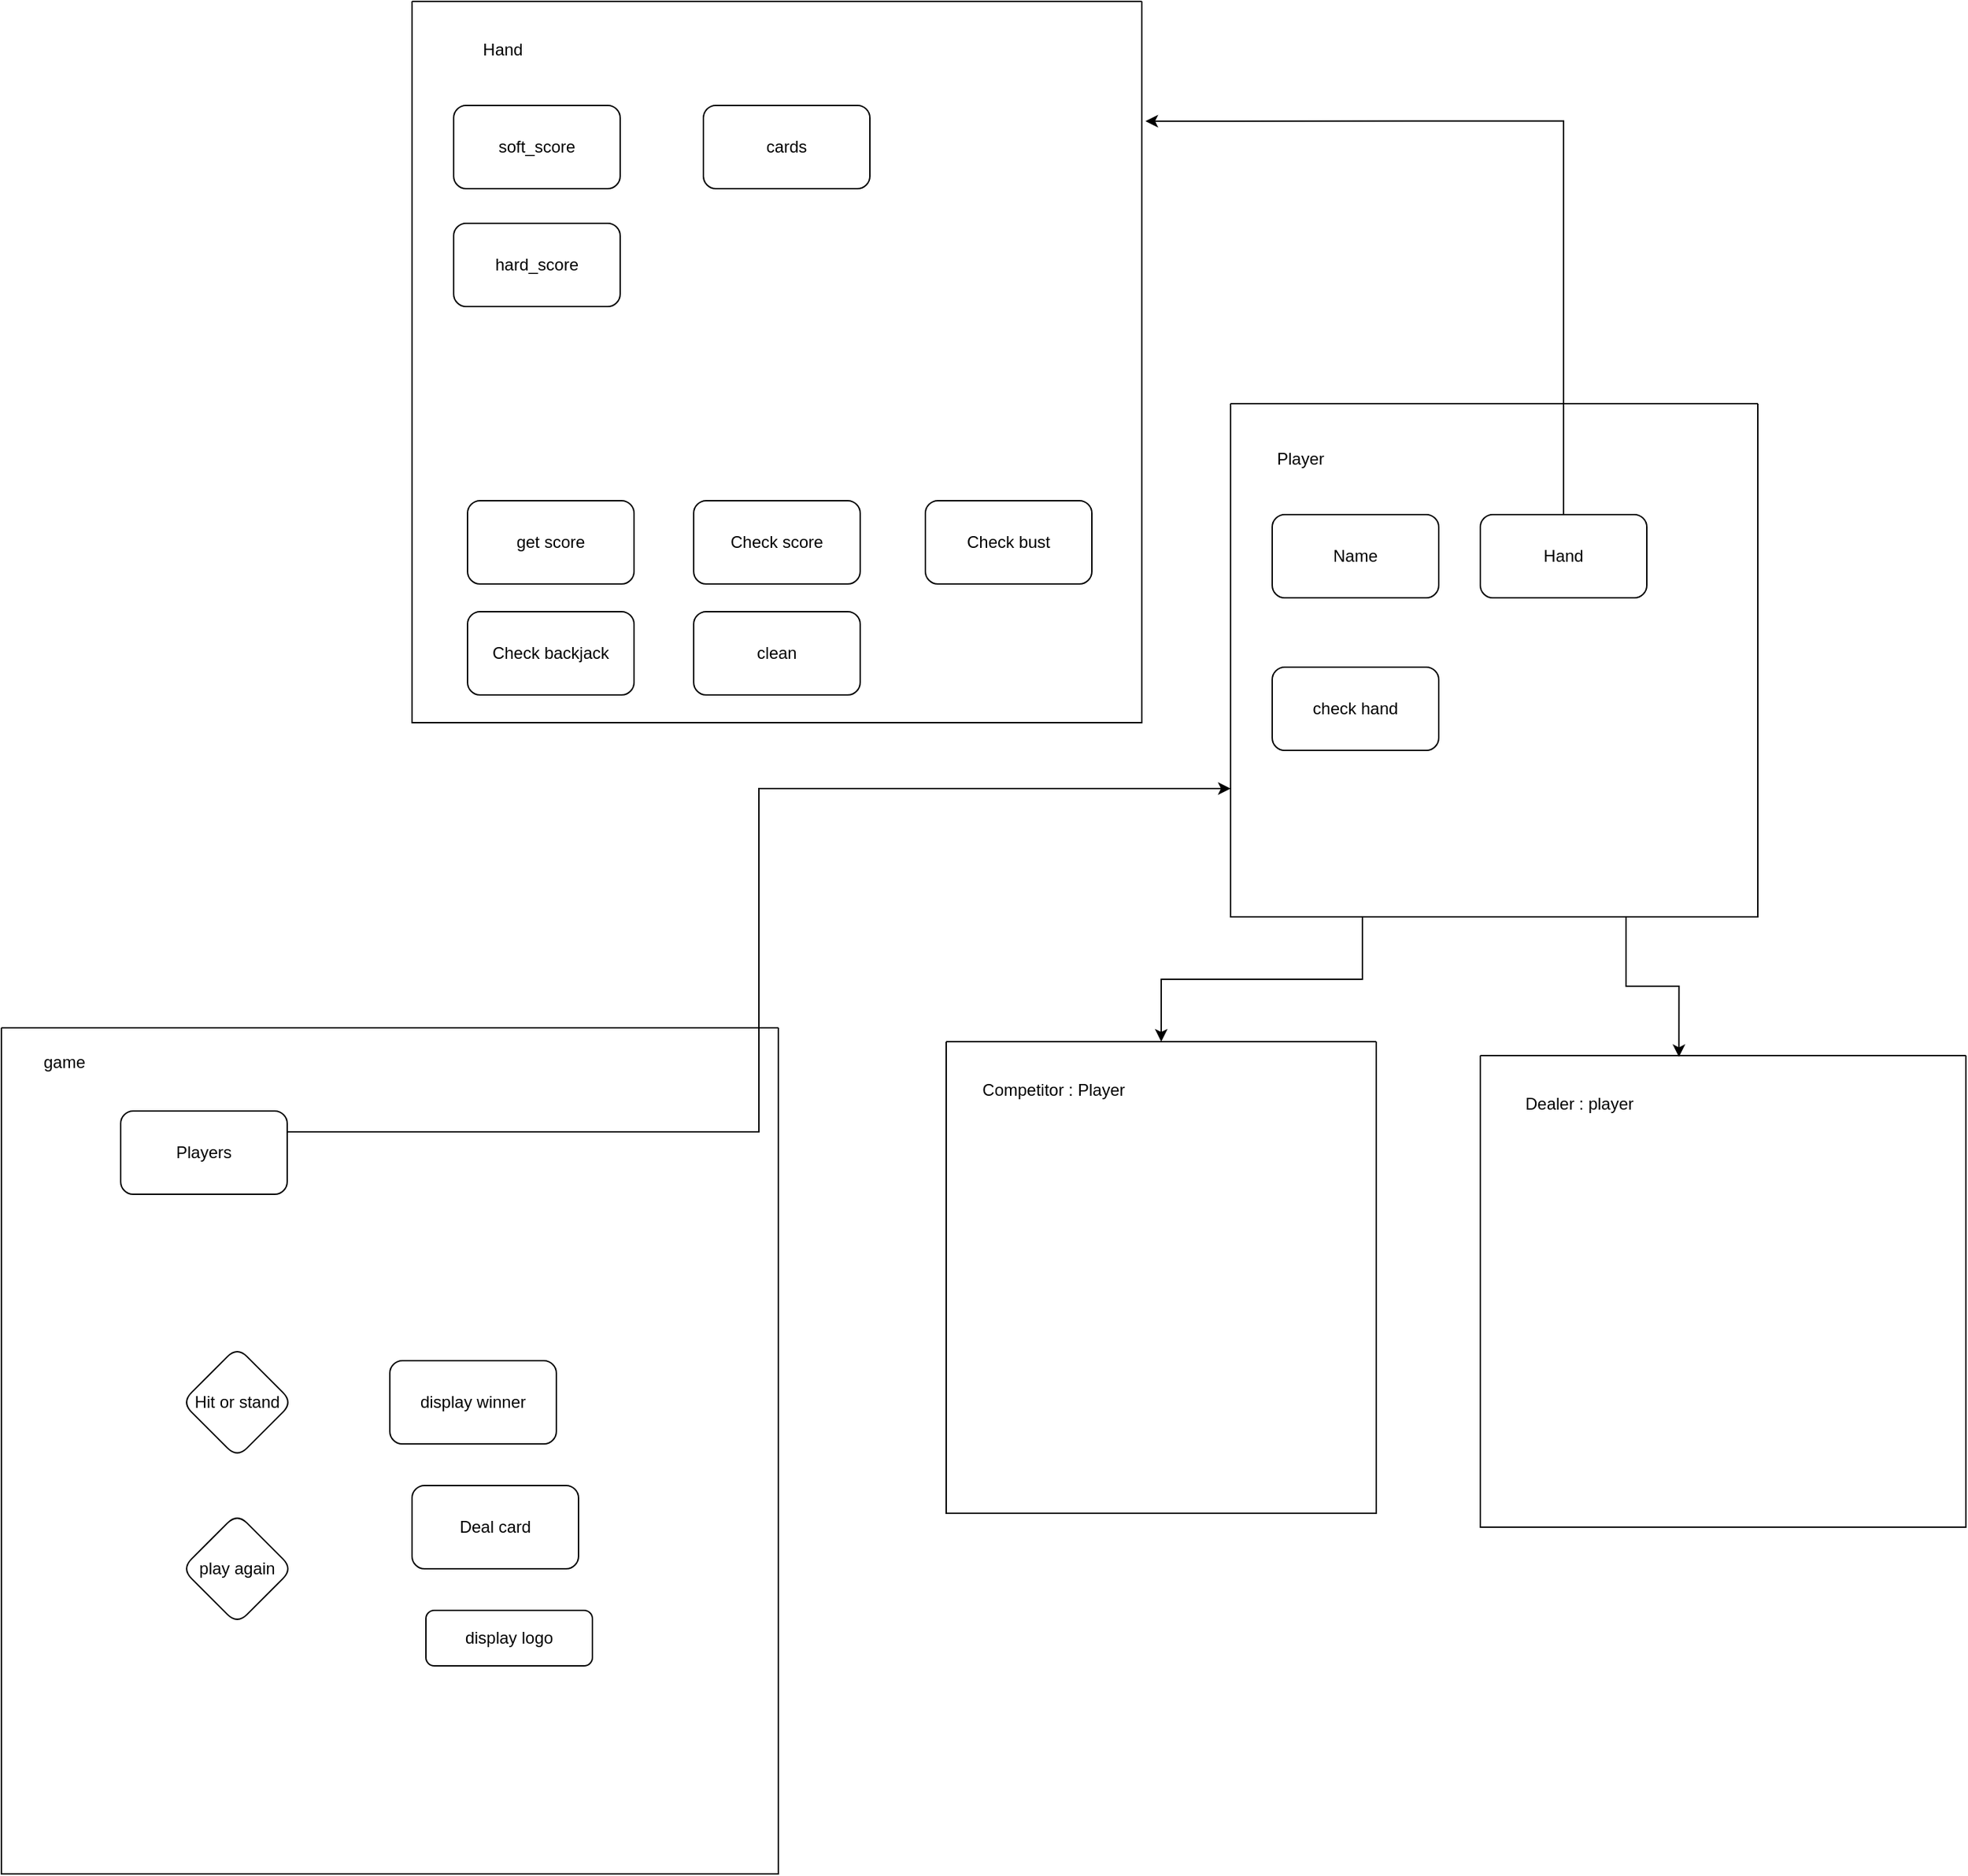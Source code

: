<mxfile version="20.7.4" type="device"><diagram id="Q9a8AvLJE6tXbBqmRJRK" name="Page-1"><mxGraphModel dx="1434" dy="2013" grid="1" gridSize="10" guides="1" tooltips="1" connect="1" arrows="1" fold="1" page="1" pageScale="1" pageWidth="827" pageHeight="1169" math="0" shadow="0"><root><mxCell id="0"/><mxCell id="1" parent="0"/><mxCell id="kIZcKhU7g_OBuHYjO0U_-1" value="" style="swimlane;startSize=0;" parent="1" vertex="1"><mxGeometry x="134" y="110" width="560" height="610" as="geometry"/></mxCell><mxCell id="kIZcKhU7g_OBuHYjO0U_-2" value="game" style="text;html=1;align=center;verticalAlign=middle;resizable=0;points=[];autosize=1;strokeColor=none;fillColor=none;" parent="kIZcKhU7g_OBuHYjO0U_-1" vertex="1"><mxGeometry x="20" y="10" width="50" height="30" as="geometry"/></mxCell><mxCell id="kIZcKhU7g_OBuHYjO0U_-5" value="display logo" style="rounded=1;whiteSpace=wrap;html=1;fontSize=12;glass=0;strokeWidth=1;shadow=0;" parent="kIZcKhU7g_OBuHYjO0U_-1" vertex="1"><mxGeometry x="306" y="420" width="120" height="40" as="geometry"/></mxCell><mxCell id="kIZcKhU7g_OBuHYjO0U_-9" value="Players" style="rounded=1;whiteSpace=wrap;html=1;" parent="kIZcKhU7g_OBuHYjO0U_-1" vertex="1"><mxGeometry x="86" y="60" width="120" height="60" as="geometry"/></mxCell><mxCell id="kIZcKhU7g_OBuHYjO0U_-13" value="Hit or stand" style="rhombus;whiteSpace=wrap;html=1;rounded=1;glass=0;strokeWidth=1;shadow=0;" parent="kIZcKhU7g_OBuHYjO0U_-1" vertex="1"><mxGeometry x="130" y="230" width="80" height="80" as="geometry"/></mxCell><mxCell id="kIZcKhU7g_OBuHYjO0U_-14" value="play again" style="rhombus;whiteSpace=wrap;html=1;rounded=1;glass=0;strokeWidth=1;shadow=0;" parent="kIZcKhU7g_OBuHYjO0U_-1" vertex="1"><mxGeometry x="130" y="350" width="80" height="80" as="geometry"/></mxCell><mxCell id="kIZcKhU7g_OBuHYjO0U_-15" value="display winner" style="rounded=1;whiteSpace=wrap;html=1;" parent="kIZcKhU7g_OBuHYjO0U_-1" vertex="1"><mxGeometry x="280" y="240" width="120" height="60" as="geometry"/></mxCell><mxCell id="tGGdAOf61FxEkB5C2lG7-3" value="Deal card" style="rounded=1;whiteSpace=wrap;html=1;" parent="kIZcKhU7g_OBuHYjO0U_-1" vertex="1"><mxGeometry x="296" y="330" width="120" height="60" as="geometry"/></mxCell><mxCell id="kIZcKhU7g_OBuHYjO0U_-6" value="" style="swimlane;startSize=0;" parent="1" vertex="1"><mxGeometry x="815" y="120" width="310" height="340" as="geometry"/></mxCell><mxCell id="kIZcKhU7g_OBuHYjO0U_-7" value="Competitor : Player" style="text;html=1;align=center;verticalAlign=middle;resizable=0;points=[];autosize=1;strokeColor=none;fillColor=none;" parent="kIZcKhU7g_OBuHYjO0U_-6" vertex="1"><mxGeometry x="12" y="20" width="130" height="30" as="geometry"/></mxCell><mxCell id="tGGdAOf61FxEkB5C2lG7-1" value="" style="swimlane;startSize=0;" parent="1" vertex="1"><mxGeometry x="430" y="-630" width="526" height="520" as="geometry"/></mxCell><mxCell id="tGGdAOf61FxEkB5C2lG7-2" value="Hand" style="text;html=1;align=center;verticalAlign=middle;resizable=0;points=[];autosize=1;strokeColor=none;fillColor=none;" parent="tGGdAOf61FxEkB5C2lG7-1" vertex="1"><mxGeometry x="40" y="20" width="50" height="30" as="geometry"/></mxCell><mxCell id="jsaZBouVH9l8qYjlVjZY-8" value="cards" style="rounded=1;whiteSpace=wrap;html=1;" parent="tGGdAOf61FxEkB5C2lG7-1" vertex="1"><mxGeometry x="210" y="75" width="120" height="60" as="geometry"/></mxCell><mxCell id="jsaZBouVH9l8qYjlVjZY-3" value="soft_score" style="rounded=1;whiteSpace=wrap;html=1;" parent="tGGdAOf61FxEkB5C2lG7-1" vertex="1"><mxGeometry x="30" y="75" width="120" height="60" as="geometry"/></mxCell><mxCell id="jsaZBouVH9l8qYjlVjZY-4" value="hard_score" style="rounded=1;whiteSpace=wrap;html=1;" parent="tGGdAOf61FxEkB5C2lG7-1" vertex="1"><mxGeometry x="30" y="160" width="120" height="60" as="geometry"/></mxCell><mxCell id="kIZcKhU7g_OBuHYjO0U_-10" value="Check score" style="rounded=1;whiteSpace=wrap;html=1;" parent="tGGdAOf61FxEkB5C2lG7-1" vertex="1"><mxGeometry x="203" y="360" width="120" height="60" as="geometry"/></mxCell><mxCell id="kIZcKhU7g_OBuHYjO0U_-11" value="get score" style="rounded=1;whiteSpace=wrap;html=1;" parent="tGGdAOf61FxEkB5C2lG7-1" vertex="1"><mxGeometry x="40" y="360" width="120" height="60" as="geometry"/></mxCell><mxCell id="FLMeXv4oUEXagSujgz1i-1" value="Check bust" style="rounded=1;whiteSpace=wrap;html=1;" vertex="1" parent="tGGdAOf61FxEkB5C2lG7-1"><mxGeometry x="370" y="360" width="120" height="60" as="geometry"/></mxCell><mxCell id="FLMeXv4oUEXagSujgz1i-2" value="Check backjack" style="rounded=1;whiteSpace=wrap;html=1;" vertex="1" parent="tGGdAOf61FxEkB5C2lG7-1"><mxGeometry x="40" y="440" width="120" height="60" as="geometry"/></mxCell><mxCell id="FLMeXv4oUEXagSujgz1i-3" value="clean" style="rounded=1;whiteSpace=wrap;html=1;" vertex="1" parent="tGGdAOf61FxEkB5C2lG7-1"><mxGeometry x="203" y="440" width="120" height="60" as="geometry"/></mxCell><mxCell id="tGGdAOf61FxEkB5C2lG7-6" value="" style="swimlane;startSize=0;" parent="1" vertex="1"><mxGeometry x="1200" y="130" width="350" height="340" as="geometry"/></mxCell><mxCell id="tGGdAOf61FxEkB5C2lG7-7" value="Dealer : player" style="text;html=1;align=center;verticalAlign=middle;resizable=0;points=[];autosize=1;strokeColor=none;fillColor=none;" parent="tGGdAOf61FxEkB5C2lG7-6" vertex="1"><mxGeometry x="21" y="20" width="100" height="30" as="geometry"/></mxCell><mxCell id="tGGdAOf61FxEkB5C2lG7-10" style="edgeStyle=orthogonalEdgeStyle;rounded=0;orthogonalLoop=1;jettySize=auto;html=1;exitX=0.25;exitY=1;exitDx=0;exitDy=0;" parent="1" source="tGGdAOf61FxEkB5C2lG7-8" target="kIZcKhU7g_OBuHYjO0U_-6" edge="1"><mxGeometry relative="1" as="geometry"/></mxCell><mxCell id="tGGdAOf61FxEkB5C2lG7-11" style="edgeStyle=orthogonalEdgeStyle;rounded=0;orthogonalLoop=1;jettySize=auto;html=1;exitX=0.75;exitY=1;exitDx=0;exitDy=0;entryX=0.409;entryY=0.003;entryDx=0;entryDy=0;entryPerimeter=0;" parent="1" source="tGGdAOf61FxEkB5C2lG7-8" target="tGGdAOf61FxEkB5C2lG7-6" edge="1"><mxGeometry relative="1" as="geometry"/></mxCell><mxCell id="tGGdAOf61FxEkB5C2lG7-8" value="" style="swimlane;startSize=0;" parent="1" vertex="1"><mxGeometry x="1020" y="-340" width="380" height="370" as="geometry"/></mxCell><mxCell id="kIZcKhU7g_OBuHYjO0U_-12" value="Name" style="rounded=1;whiteSpace=wrap;html=1;" parent="tGGdAOf61FxEkB5C2lG7-8" vertex="1"><mxGeometry x="30" y="80" width="120" height="60" as="geometry"/></mxCell><mxCell id="tGGdAOf61FxEkB5C2lG7-4" value="Hand" style="rounded=1;whiteSpace=wrap;html=1;" parent="tGGdAOf61FxEkB5C2lG7-8" vertex="1"><mxGeometry x="180" y="80" width="120" height="60" as="geometry"/></mxCell><mxCell id="FLMeXv4oUEXagSujgz1i-5" value="check hand" style="rounded=1;whiteSpace=wrap;html=1;" vertex="1" parent="tGGdAOf61FxEkB5C2lG7-8"><mxGeometry x="30" y="190" width="120" height="60" as="geometry"/></mxCell><mxCell id="tGGdAOf61FxEkB5C2lG7-9" value="Player" style="text;html=1;align=center;verticalAlign=middle;resizable=0;points=[];autosize=1;strokeColor=none;fillColor=none;" parent="1" vertex="1"><mxGeometry x="1040" y="-315" width="60" height="30" as="geometry"/></mxCell><mxCell id="jsaZBouVH9l8qYjlVjZY-10" style="edgeStyle=orthogonalEdgeStyle;rounded=0;orthogonalLoop=1;jettySize=auto;html=1;exitX=0.5;exitY=0;exitDx=0;exitDy=0;entryX=1.005;entryY=0.166;entryDx=0;entryDy=0;entryPerimeter=0;" parent="1" source="tGGdAOf61FxEkB5C2lG7-4" target="tGGdAOf61FxEkB5C2lG7-1" edge="1"><mxGeometry relative="1" as="geometry"/></mxCell><mxCell id="jsaZBouVH9l8qYjlVjZY-11" style="edgeStyle=orthogonalEdgeStyle;rounded=0;orthogonalLoop=1;jettySize=auto;html=1;exitX=1;exitY=0.25;exitDx=0;exitDy=0;entryX=0;entryY=0.75;entryDx=0;entryDy=0;" parent="1" source="kIZcKhU7g_OBuHYjO0U_-9" target="tGGdAOf61FxEkB5C2lG7-8" edge="1"><mxGeometry relative="1" as="geometry"/></mxCell></root></mxGraphModel></diagram></mxfile>